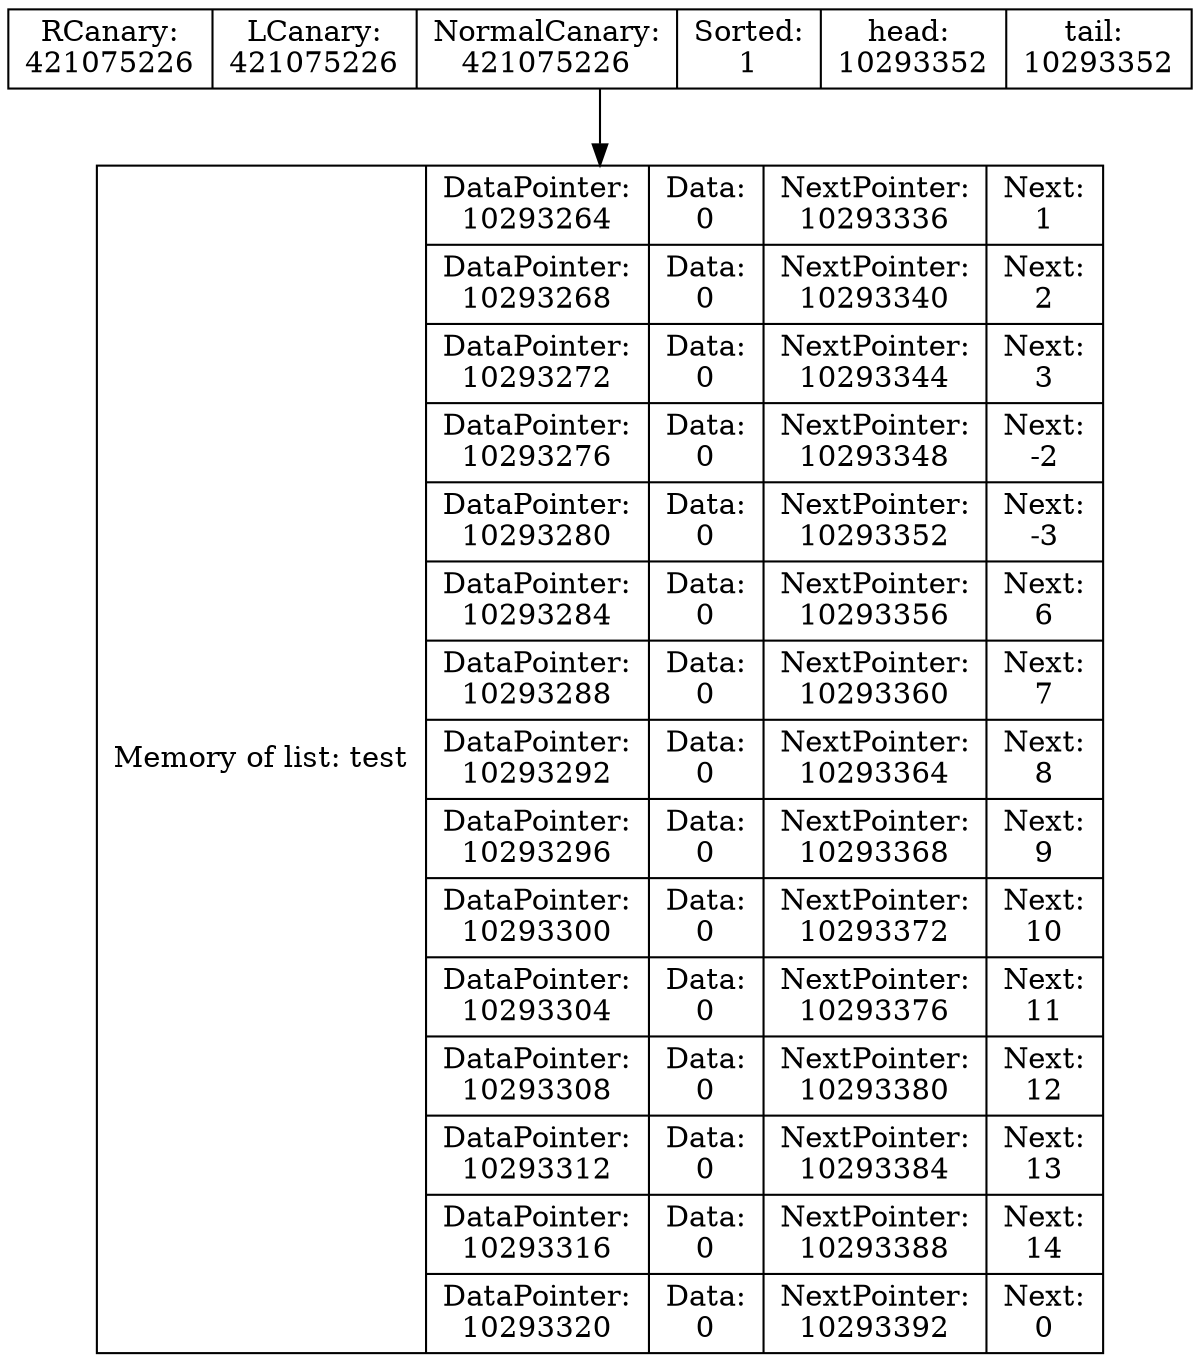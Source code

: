 digraph G{
data [shape=record,label="{Memory of list: test} | {{DataPointer:\n10293264 | Data:\n0 | NextPointer:\n10293336 | Next:\n1}
| {DataPointer:\n10293268 | Data:\n0 | NextPointer:\n10293340 | Next:\n2}
| {DataPointer:\n10293272 | Data:\n0 | NextPointer:\n10293344 | Next:\n3}
| {DataPointer:\n10293276 | Data:\n0 | NextPointer:\n10293348 | Next:\n-2}
| {DataPointer:\n10293280 | Data:\n0 | NextPointer:\n10293352 | Next:\n-3}
| {DataPointer:\n10293284 | Data:\n0 | NextPointer:\n10293356 | Next:\n6}
| {DataPointer:\n10293288 | Data:\n0 | NextPointer:\n10293360 | Next:\n7}
| {DataPointer:\n10293292 | Data:\n0 | NextPointer:\n10293364 | Next:\n8}
| {DataPointer:\n10293296 | Data:\n0 | NextPointer:\n10293368 | Next:\n9}
| {DataPointer:\n10293300 | Data:\n0 | NextPointer:\n10293372 | Next:\n10}
| {DataPointer:\n10293304 | Data:\n0 | NextPointer:\n10293376 | Next:\n11}
| {DataPointer:\n10293308 | Data:\n0 | NextPointer:\n10293380 | Next:\n12}
| {DataPointer:\n10293312 | Data:\n0 | NextPointer:\n10293384 | Next:\n13}
| {DataPointer:\n10293316 | Data:\n0 | NextPointer:\n10293388 | Next:\n14}
| {DataPointer:\n10293320 | Data:\n0 | NextPointer:\n10293392 | Next:\n0}
}"];
Shild [shape=record,label=" RCanary:\n421075226 | LCanary:\n421075226  | NormalCanary:\n421075226 | Sorted:\n1 | head: \n10293352 | tail: \n10293352 "];
Shild->data
}
